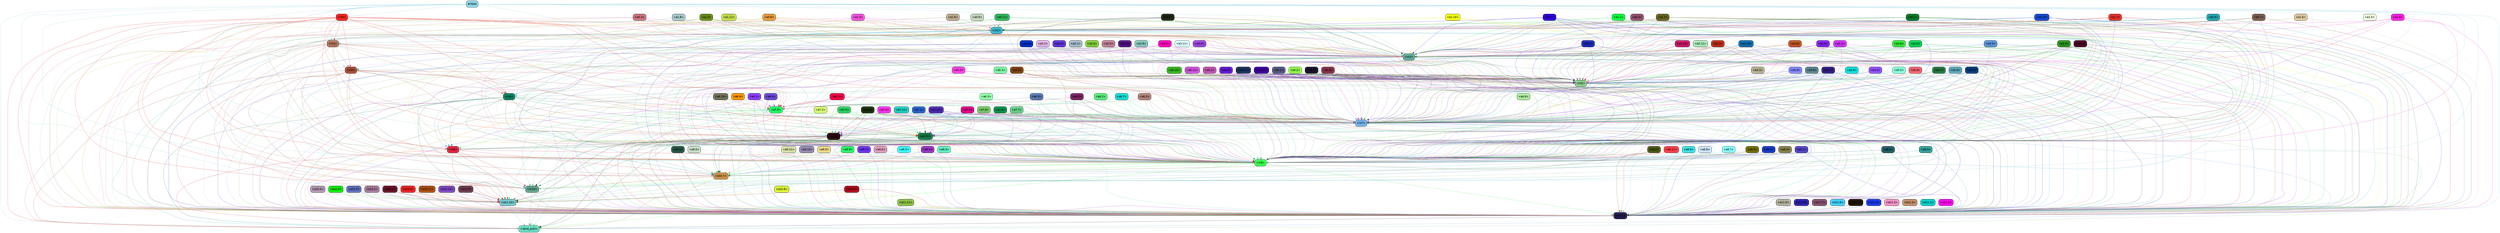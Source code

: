 strict digraph "" {
	graph [bgcolor=transparent,
		layout=dot,
		overlap=false,
		splines=true
	];
	"<m11>"	[color=black,
		fillcolor="#221a4b",
		fontname=Helvetica,
		shape=box,
		style="filled, rounded"];
	"<resid_post>"	[color=black,
		fillcolor="#63d7bb",
		fontname=Helvetica,
		shape=box,
		style="filled, rounded"];
	"<m11>" -> "<resid_post>"	[color="#221a4b",
		penwidth=0.6];
	"<a11.10>"	[color=black,
		fillcolor="#73c0c3",
		fontname=Helvetica,
		shape=box,
		style="filled, rounded"];
	"<a11.10>" -> "<m11>"	[color="#73c0c3",
		penwidth=0.6];
	"<a11.10>" -> "<resid_post>"	[color="#73c0c3",
		penwidth=0.6];
	"<m10>"	[color=black,
		fillcolor="#5d9e87",
		fontname=Helvetica,
		shape=box,
		style="filled, rounded"];
	"<m10>" -> "<m11>"	[color="#5d9e87",
		penwidth=0.6];
	"<m10>" -> "<resid_post>"	[color="#5d9e87",
		penwidth=0.6];
	"<m10>" -> "<a11.10>"	[color="#5d9e87",
		penwidth=0.6];
	"<a10.7>"	[color=black,
		fillcolor="#c58d46",
		fontname=Helvetica,
		shape=box,
		style="filled, rounded"];
	"<a10.7>" -> "<m11>"	[color="#c58d46",
		penwidth=0.6];
	"<a10.7>" -> "<resid_post>"	[color="#c58d46",
		penwidth=0.6];
	"<a10.7>" -> "<a11.10>"	[color="#c58d46",
		penwidth=0.6];
	"<a10.7>" -> "<m10>"	[color="#c58d46",
		penwidth=0.6];
	"<m9>"	[color=black,
		fillcolor="#34fc49",
		fontname=Helvetica,
		shape=box,
		style="filled, rounded"];
	"<m9>" -> "<m11>"	[color="#34fc49",
		penwidth=0.6];
	"<m9>" -> "<resid_post>"	[color="#34fc49",
		penwidth=0.6];
	"<m9>" -> "<a11.10>"	[color="#34fc49",
		penwidth=0.6];
	"<m9>" -> "<m10>"	[color="#34fc49",
		penwidth=0.6];
	"<m9>" -> "<a10.7>"	[color="#34fc49",
		penwidth=0.6];
	"<m8>"	[color=black,
		fillcolor="#db213d",
		fontname=Helvetica,
		shape=box,
		style="filled, rounded"];
	"<m8>" -> "<m11>"	[color="#db213d",
		penwidth=0.6];
	"<m8>" -> "<resid_post>"	[color="#db213d",
		penwidth=0.6];
	"<m8>" -> "<a11.10>"	[color="#db213d",
		penwidth=0.6];
	"<m8>" -> "<m10>"	[color="#db213d",
		penwidth=0.6];
	"<m8>" -> "<a10.7>"	[color="#db213d",
		penwidth=0.6];
	"<m8>" -> "<m9>"	[color="#db213d",
		penwidth=0.6];
	"<a8.10>"	[color=black,
		fillcolor="#127844",
		fontname=Helvetica,
		shape=box,
		style="filled, rounded"];
	"<a8.10>" -> "<m11>"	[color="#127844",
		penwidth=0.6];
	"<a8.10>" -> "<resid_post>"	[color="#127844",
		penwidth=0.6];
	"<a8.10>" -> "<a11.10>"	[color="#127844",
		penwidth=0.6];
	"<a8.10>" -> "<m10>"	[color="#127844",
		penwidth=0.6];
	"<a8.10>" -> "<a10.7>"	[color="#127844",
		penwidth=0.6];
	"<a8.10>" -> "<m9>"	[color="#127844",
		penwidth=0.6];
	"<a8.10>" -> "<m8>"	[color="#127844",
		penwidth=0.6];
	"<a8.6>"	[color=black,
		fillcolor="#2b0b0d",
		fontname=Helvetica,
		shape=box,
		style="filled, rounded"];
	"<a8.6>" -> "<m11>"	[color="#2b0b0d",
		penwidth=0.6];
	"<a8.6>" -> "<resid_post>"	[color="#2b0b0d",
		penwidth=0.6];
	"<a8.6>" -> "<a11.10>"	[color="#2b0b0d",
		penwidth=0.6];
	"<a8.6>" -> "<m10>"	[color="#2b0b0d",
		penwidth=0.6];
	"<a8.6>" -> "<a10.7>"	[color="#2b0b0d",
		penwidth=0.6];
	"<a8.6>" -> "<m9>"	[color="#2b0b0d",
		penwidth=0.6];
	"<a8.6>" -> "<m8>"	[color="#2b0b0d",
		penwidth=0.6];
	"<m7>"	[color=black,
		fillcolor="#6fade3",
		fontname=Helvetica,
		shape=box,
		style="filled, rounded"];
	"<m7>" -> "<m11>"	[color="#6fade3",
		penwidth=0.6];
	"<m7>" -> "<resid_post>"	[color="#6fade3",
		penwidth=0.6];
	"<m7>" -> "<a11.10>"	[color="#6fade3",
		penwidth=0.6];
	"<m7>" -> "<m10>"	[color="#6fade3",
		penwidth=0.6];
	"<m7>" -> "<a10.7>"	[color="#6fade3",
		penwidth=0.6];
	"<m7>" -> "<m9>"	[color="#6fade3",
		penwidth=0.6];
	"<m7>" -> "<m8>"	[color="#6fade3",
		penwidth=0.6];
	"<m7>" -> "<a8.10>"	[color="#6fade3",
		penwidth=0.6];
	"<m7>" -> "<a8.6>"	[color="#6fade3",
		penwidth=0.6];
	"<a7.9>"	[color=black,
		fillcolor="#1ef360",
		fontname=Helvetica,
		shape=box,
		style="filled, rounded"];
	"<a7.9>" -> "<m11>"	[color="#1ef360",
		penwidth=0.6];
	"<a7.9>" -> "<resid_post>"	[color="#1ef360",
		penwidth=0.6];
	"<a7.9>" -> "<a11.10>"	[color="#1ef360",
		penwidth=0.6];
	"<a7.9>" -> "<m10>"	[color="#1ef360",
		penwidth=0.6];
	"<a7.9>" -> "<a10.7>"	[color="#1ef360",
		penwidth=0.6];
	"<a7.9>" -> "<m9>"	[color="#1ef360",
		penwidth=0.6];
	"<a7.9>" -> "<m8>"	[color="#1ef360",
		penwidth=0.6];
	"<a7.9>" -> "<a8.10>"	[color="#1ef360",
		penwidth=0.6];
	"<a7.9>" -> "<a8.6>"	[color="#1ef360",
		penwidth=0.6];
	"<a7.9>" -> "<m7>"	[color="#1ef360",
		penwidth=0.6];
	"<m6>"	[color=black,
		fillcolor="#0a7c5c",
		fontname=Helvetica,
		shape=box,
		style="filled, rounded"];
	"<m6>" -> "<m11>"	[color="#0a7c5c",
		penwidth=0.6];
	"<m6>" -> "<resid_post>"	[color="#0a7c5c",
		penwidth=0.6];
	"<m6>" -> "<a11.10>"	[color="#0a7c5c",
		penwidth=0.6];
	"<m6>" -> "<m10>"	[color="#0a7c5c",
		penwidth=0.6];
	"<m6>" -> "<a10.7>"	[color="#0a7c5c",
		penwidth=0.6];
	"<m6>" -> "<m9>"	[color="#0a7c5c",
		penwidth=0.6];
	"<m6>" -> "<m8>"	[color="#0a7c5c",
		penwidth=0.6];
	"<m6>" -> "<a8.10>"	[color="#0a7c5c",
		penwidth=0.6];
	"<m6>" -> "<a8.6>"	[color="#0a7c5c",
		penwidth=0.6];
	"<m6>" -> "<m7>"	[color="#0a7c5c",
		penwidth=0.6];
	"<m6>" -> "<a7.9>"	[color="#0a7c5c",
		penwidth=0.6];
	"<m5>"	[color=black,
		fillcolor="#86c58a",
		fontname=Helvetica,
		shape=box,
		style="filled, rounded"];
	"<m5>" -> "<m11>"	[color="#86c58a",
		penwidth=0.6];
	"<m5>" -> "<resid_post>"	[color="#86c58a",
		penwidth=0.6];
	"<m5>" -> "<a11.10>"	[color="#86c58a",
		penwidth=0.6];
	"<m5>" -> "<m10>"	[color="#86c58a",
		penwidth=0.6];
	"<m5>" -> "<a10.7>"	[color="#86c58a",
		penwidth=0.6];
	"<m5>" -> "<m9>"	[color="#86c58a",
		penwidth=0.6];
	"<m5>" -> "<m8>"	[color="#86c58a",
		penwidth=0.6];
	"<m5>" -> "<a8.10>"	[color="#86c58a",
		penwidth=0.6];
	"<m5>" -> "<a8.6>"	[color="#86c58a",
		penwidth=0.6];
	"<m5>" -> "<m7>"	[color="#86c58a",
		penwidth=0.6];
	"<m5>" -> "<a7.9>"	[color="#86c58a",
		penwidth=0.6];
	"<m5>" -> "<m6>"	[color="#86c58a",
		penwidth=0.6];
	"<m4>"	[color=black,
		fillcolor="#a04a33",
		fontname=Helvetica,
		shape=box,
		style="filled, rounded"];
	"<m4>" -> "<m11>"	[color="#a04a33",
		penwidth=0.6];
	"<m4>" -> "<resid_post>"	[color="#a04a33",
		penwidth=0.6];
	"<m4>" -> "<a11.10>"	[color="#a04a33",
		penwidth=0.6];
	"<m4>" -> "<m10>"	[color="#a04a33",
		penwidth=0.6];
	"<m4>" -> "<a10.7>"	[color="#a04a33",
		penwidth=0.6];
	"<m4>" -> "<m9>"	[color="#a04a33",
		penwidth=0.6];
	"<m4>" -> "<m8>"	[color="#a04a33",
		penwidth=0.6];
	"<m4>" -> "<a8.10>"	[color="#a04a33",
		penwidth=0.6];
	"<m4>" -> "<a8.6>"	[color="#a04a33",
		penwidth=0.6];
	"<m4>" -> "<m7>"	[color="#a04a33",
		penwidth=0.6];
	"<m4>" -> "<a7.9>"	[color="#a04a33",
		penwidth=0.6];
	"<m4>" -> "<m6>"	[color="#a04a33",
		penwidth=0.6];
	"<m4>" -> "<m5>"	[color="#a04a33",
		penwidth=0.6];
	"<m3>"	[color=black,
		fillcolor="#5ea695",
		fontname=Helvetica,
		shape=box,
		style="filled, rounded"];
	"<m3>" -> "<m11>"	[color="#5ea695",
		penwidth=0.6];
	"<m3>" -> "<resid_post>"	[color="#5ea695",
		penwidth=0.6];
	"<m3>" -> "<a11.10>"	[color="#5ea695",
		penwidth=0.6];
	"<m3>" -> "<m10>"	[color="#5ea695",
		penwidth=0.6];
	"<m3>" -> "<a10.7>"	[color="#5ea695",
		penwidth=0.6];
	"<m3>" -> "<m9>"	[color="#5ea695",
		penwidth=0.6];
	"<m3>" -> "<m8>"	[color="#5ea695",
		penwidth=0.6];
	"<m3>" -> "<a8.10>"	[color="#5ea695",
		penwidth=0.6];
	"<m3>" -> "<a8.6>"	[color="#5ea695",
		penwidth=0.6];
	"<m3>" -> "<m7>"	[color="#5ea695",
		penwidth=0.6];
	"<m3>" -> "<a7.9>"	[color="#5ea695",
		penwidth=0.6];
	"<m3>" -> "<m6>"	[color="#5ea695",
		penwidth=0.6];
	"<m3>" -> "<m5>"	[color="#5ea695",
		penwidth=0.6];
	"<m3>" -> "<m4>"	[color="#5ea695",
		penwidth=0.6];
	"<m2>"	[color=black,
		fillcolor="#ad735c",
		fontname=Helvetica,
		shape=box,
		style="filled, rounded"];
	"<m2>" -> "<m11>"	[color="#ad735c",
		penwidth=0.6];
	"<m2>" -> "<resid_post>"	[color="#ad735c",
		penwidth=0.6];
	"<m2>" -> "<a11.10>"	[color="#ad735c",
		penwidth=0.6];
	"<m2>" -> "<m10>"	[color="#ad735c",
		penwidth=0.6];
	"<m2>" -> "<a10.7>"	[color="#ad735c",
		penwidth=0.6];
	"<m2>" -> "<m9>"	[color="#ad735c",
		penwidth=0.6];
	"<m2>" -> "<m8>"	[color="#ad735c",
		penwidth=0.6];
	"<m2>" -> "<a8.10>"	[color="#ad735c",
		penwidth=0.6];
	"<m2>" -> "<a8.6>"	[color="#ad735c",
		penwidth=0.6];
	"<m2>" -> "<m7>"	[color="#ad735c",
		penwidth=0.6];
	"<m2>" -> "<a7.9>"	[color="#ad735c",
		penwidth=0.6];
	"<m2>" -> "<m6>"	[color="#ad735c",
		penwidth=0.6];
	"<m2>" -> "<m5>"	[color="#ad735c",
		penwidth=0.6];
	"<m2>" -> "<m4>"	[color="#ad735c",
		penwidth=0.6];
	"<m2>" -> "<m3>"	[color="#ad735c",
		penwidth=0.6];
	"<m1>"	[color=black,
		fillcolor="#37b1c8",
		fontname=Helvetica,
		shape=box,
		style="filled, rounded"];
	"<m1>" -> "<m11>"	[color="#37b1c8",
		penwidth=0.6];
	"<m1>" -> "<resid_post>"	[color="#37b1c8",
		penwidth=0.6];
	"<m1>" -> "<a11.10>"	[color="#37b1c8",
		penwidth=0.6];
	"<m1>" -> "<m10>"	[color="#37b1c8",
		penwidth=0.6];
	"<m1>" -> "<a10.7>"	[color="#37b1c8",
		penwidth=0.6];
	"<m1>" -> "<m9>"	[color="#37b1c8",
		penwidth=0.6];
	"<m1>" -> "<m8>"	[color="#37b1c8",
		penwidth=0.6];
	"<m1>" -> "<a8.10>"	[color="#37b1c8",
		penwidth=0.6];
	"<m1>" -> "<a8.6>"	[color="#37b1c8",
		penwidth=0.6];
	"<m1>" -> "<m7>"	[color="#37b1c8",
		penwidth=0.6];
	"<m1>" -> "<a7.9>"	[color="#37b1c8",
		penwidth=0.6];
	"<m1>" -> "<m6>"	[color="#37b1c8",
		penwidth=0.6];
	"<m1>" -> "<m5>"	[color="#37b1c8",
		penwidth=0.6];
	"<m1>" -> "<m4>"	[color="#37b1c8",
		penwidth=0.6];
	"<m1>" -> "<m3>"	[color="#37b1c8",
		penwidth=0.6];
	"<m1>" -> "<m2>"	[color="#37b1c8",
		penwidth=0.6];
	"<m0>"	[color=black,
		fillcolor="#ee241d",
		fontname=Helvetica,
		shape=box,
		style="filled, rounded"];
	"<m0>" -> "<m11>"	[color="#ee241d",
		penwidth=0.6];
	"<m0>" -> "<resid_post>"	[color="#ee241d",
		penwidth=0.6];
	"<m0>" -> "<a11.10>"	[color="#ee241d",
		penwidth=0.6];
	"<m0>" -> "<m10>"	[color="#ee241d",
		penwidth=0.6];
	"<m0>" -> "<a10.7>"	[color="#ee241d",
		penwidth=0.6];
	"<m0>" -> "<m9>"	[color="#ee241d",
		penwidth=0.6];
	"<m0>" -> "<m8>"	[color="#ee241d",
		penwidth=0.6];
	"<m0>" -> "<a8.10>"	[color="#ee241d",
		penwidth=0.6];
	"<m0>" -> "<a8.6>"	[color="#ee241d",
		penwidth=0.6];
	"<m0>" -> "<m7>"	[color="#ee241d",
		penwidth=0.6];
	"<m0>" -> "<a7.9>"	[color="#ee241d",
		penwidth=0.6];
	"<m0>" -> "<m6>"	[color="#ee241d",
		penwidth=0.6];
	"<m0>" -> "<m5>"	[color="#ee241d",
		penwidth=0.6];
	"<m0>" -> "<m4>"	[color="#ee241d",
		penwidth=0.6];
	"<m0>" -> "<m3>"	[color="#ee241d",
		penwidth=0.6];
	"<m0>" -> "<m2>"	[color="#ee241d",
		penwidth=0.6];
	"<m0>" -> "<m1>"	[color="#ee241d",
		penwidth=0.6];
	embed	[color=black,
		fillcolor="#87d0e3",
		fontname=Helvetica,
		shape=box,
		style="filled, rounded"];
	embed -> "<m11>"	[color="#87d0e3",
		penwidth=0.6];
	embed -> "<resid_post>"	[color="#87d0e3",
		penwidth=0.6];
	embed -> "<a11.10>"	[color="#87d0e3",
		penwidth=0.6];
	embed -> "<m10>"	[color="#87d0e3",
		penwidth=0.6];
	embed -> "<a10.7>"	[color="#87d0e3",
		penwidth=0.6];
	embed -> "<m9>"	[color="#87d0e3",
		penwidth=0.6];
	embed -> "<m8>"	[color="#87d0e3",
		penwidth=0.6];
	embed -> "<a8.10>"	[color="#87d0e3",
		penwidth=0.6];
	embed -> "<a8.6>"	[color="#87d0e3",
		penwidth=0.6];
	embed -> "<m7>"	[color="#87d0e3",
		penwidth=0.6];
	embed -> "<a7.9>"	[color="#87d0e3",
		penwidth=0.6];
	embed -> "<m6>"	[color="#87d0e3",
		penwidth=0.6];
	embed -> "<m5>"	[color="#87d0e3",
		penwidth=0.6];
	embed -> "<m4>"	[color="#87d0e3",
		penwidth=0.6];
	embed -> "<m3>"	[color="#87d0e3",
		penwidth=0.6];
	embed -> "<m2>"	[color="#87d0e3",
		penwidth=0.6];
	embed -> "<m1>"	[color="#87d0e3",
		penwidth=0.6];
	embed -> "<m0>"	[color="#87d0e3",
		penwidth=0.6];
	"<a11.11>"	[color=black,
		fillcolor="#87b943",
		fontname=Helvetica,
		shape=box,
		style="filled, rounded"];
	"<a11.11>" -> "<m11>"	[color="#87b943",
		penwidth=0.6];
	"<a11.9>"	[color=black,
		fillcolor="#acab97",
		fontname=Helvetica,
		shape=box,
		style="filled, rounded"];
	"<a11.9>" -> "<m11>"	[color="#acab97",
		penwidth=0.6];
	"<a11.8>"	[color=black,
		fillcolor="#281fa7",
		fontname=Helvetica,
		shape=box,
		style="filled, rounded"];
	"<a11.8>" -> "<m11>"	[color="#281fa7",
		penwidth=0.6];
	"<a11.7>"	[color=black,
		fillcolor="#7e4e69",
		fontname=Helvetica,
		shape=box,
		style="filled, rounded"];
	"<a11.7>" -> "<m11>"	[color="#7e4e69",
		penwidth=0.6];
	"<a11.6>"	[color=black,
		fillcolor="#3cc9f3",
		fontname=Helvetica,
		shape=box,
		style="filled, rounded"];
	"<a11.6>" -> "<m11>"	[color="#3cc9f3",
		penwidth=0.6];
	"<a11.5>"	[color=black,
		fillcolor="#1e1203",
		fontname=Helvetica,
		shape=box,
		style="filled, rounded"];
	"<a11.5>" -> "<m11>"	[color="#1e1203",
		penwidth=0.6];
	"<a11.4>"	[color=black,
		fillcolor="#1836e1",
		fontname=Helvetica,
		shape=box,
		style="filled, rounded"];
	"<a11.4>" -> "<m11>"	[color="#1836e1",
		penwidth=0.6];
	"<a11.3>"	[color=black,
		fillcolor="#ec8bc0",
		fontname=Helvetica,
		shape=box,
		style="filled, rounded"];
	"<a11.3>" -> "<m11>"	[color="#ec8bc0",
		penwidth=0.6];
	"<a11.2>"	[color=black,
		fillcolor="#bb8966",
		fontname=Helvetica,
		shape=box,
		style="filled, rounded"];
	"<a11.2>" -> "<m11>"	[color="#bb8966",
		penwidth=0.6];
	"<a11.1>"	[color=black,
		fillcolor="#02cbc6",
		fontname=Helvetica,
		shape=box,
		style="filled, rounded"];
	"<a11.1>" -> "<m11>"	[color="#02cbc6",
		penwidth=0.6];
	"<a11.0>"	[color=black,
		fillcolor="#fb06ea",
		fontname=Helvetica,
		shape=box,
		style="filled, rounded"];
	"<a11.0>" -> "<m11>"	[color="#fb06ea",
		penwidth=0.6];
	"<a10.11>"	[color=black,
		fillcolor="#a54b0d",
		fontname=Helvetica,
		shape=box,
		style="filled, rounded"];
	"<a10.11>" -> "<m11>"	[color="#a54b0d",
		penwidth=0.6];
	"<a10.11>" -> "<a11.10>"	[color="#a54b0d",
		penwidth=0.6];
	"<a10.10>"	[color=black,
		fillcolor="#7845bb",
		fontname=Helvetica,
		shape=box,
		style="filled, rounded"];
	"<a10.10>" -> "<m11>"	[color="#7845bb",
		penwidth=0.6];
	"<a10.10>" -> "<a11.10>"	[color="#7845bb",
		penwidth=0.6];
	"<a10.9>"	[color=black,
		fillcolor="#693749",
		fontname=Helvetica,
		shape=box,
		style="filled, rounded"];
	"<a10.9>" -> "<m11>"	[color="#693749",
		penwidth=0.6];
	"<a10.9>" -> "<a11.10>"	[color="#693749",
		penwidth=0.6];
	"<a10.8>"	[color=black,
		fillcolor="#d7ed2f",
		fontname=Helvetica,
		shape=box,
		style="filled, rounded"];
	"<a10.8>" -> "<m11>"	[color="#d7ed2f",
		penwidth=0.6];
	"<a10.8>" -> "<a11.10>"	[color="#d7ed2f",
		penwidth=0.6];
	"<a10.6>"	[color=black,
		fillcolor="#a90b19",
		fontname=Helvetica,
		shape=box,
		style="filled, rounded"];
	"<a10.6>" -> "<m11>"	[color="#a90b19",
		penwidth=0.6];
	"<a10.6>" -> "<a11.10>"	[color="#a90b19",
		penwidth=0.6];
	"<a10.5>"	[color=black,
		fillcolor="#a991a7",
		fontname=Helvetica,
		shape=box,
		style="filled, rounded"];
	"<a10.5>" -> "<m11>"	[color="#a991a7",
		penwidth=0.6];
	"<a10.5>" -> "<a11.10>"	[color="#a991a7",
		penwidth=0.6];
	"<a10.4>"	[color=black,
		fillcolor="#10e308",
		fontname=Helvetica,
		shape=box,
		style="filled, rounded"];
	"<a10.4>" -> "<m11>"	[color="#10e308",
		penwidth=0.6];
	"<a10.4>" -> "<a11.10>"	[color="#10e308",
		penwidth=0.6];
	"<a10.3>"	[color=black,
		fillcolor="#5968b5",
		fontname=Helvetica,
		shape=box,
		style="filled, rounded"];
	"<a10.3>" -> "<m11>"	[color="#5968b5",
		penwidth=0.6];
	"<a10.3>" -> "<a11.10>"	[color="#5968b5",
		penwidth=0.6];
	"<a10.2>"	[color=black,
		fillcolor="#9f7596",
		fontname=Helvetica,
		shape=box,
		style="filled, rounded"];
	"<a10.2>" -> "<m11>"	[color="#9f7596",
		penwidth=0.6];
	"<a10.2>" -> "<a11.10>"	[color="#9f7596",
		penwidth=0.6];
	"<a10.1>"	[color=black,
		fillcolor="#620f23",
		fontname=Helvetica,
		shape=box,
		style="filled, rounded"];
	"<a10.1>" -> "<m11>"	[color="#620f23",
		penwidth=0.6];
	"<a10.1>" -> "<a11.10>"	[color="#620f23",
		penwidth=0.6];
	"<a10.0>"	[color=black,
		fillcolor="#e41e1d",
		fontname=Helvetica,
		shape=box,
		style="filled, rounded"];
	"<a10.0>" -> "<m11>"	[color="#e41e1d",
		penwidth=0.6];
	"<a10.0>" -> "<a11.10>"	[color="#e41e1d",
		penwidth=0.6];
	"<a9.11>"	[color=black,
		fillcolor="#d1d9a2",
		fontname=Helvetica,
		shape=box,
		style="filled, rounded"];
	"<a9.11>" -> "<m11>"	[color="#d1d9a2",
		penwidth=0.6];
	"<a9.11>" -> "<a10.7>"	[color="#d1d9a2",
		penwidth=0.6];
	"<a9.11>" -> "<m9>"	[color="#d1d9a2",
		penwidth=0.6];
	"<a9.10>"	[color=black,
		fillcolor="#9384ac",
		fontname=Helvetica,
		shape=box,
		style="filled, rounded"];
	"<a9.10>" -> "<m11>"	[color="#9384ac",
		penwidth=0.6];
	"<a9.10>" -> "<a10.7>"	[color="#9384ac",
		penwidth=0.6];
	"<a9.10>" -> "<m9>"	[color="#9384ac",
		penwidth=0.6];
	"<a9.9>"	[color=black,
		fillcolor="#e7d084",
		fontname=Helvetica,
		shape=box,
		style="filled, rounded"];
	"<a9.9>" -> "<m11>"	[color="#e7d084",
		penwidth=0.6];
	"<a9.9>" -> "<a10.7>"	[color="#e7d084",
		penwidth=0.6];
	"<a9.9>" -> "<m9>"	[color="#e7d084",
		penwidth=0.6];
	"<a9.8>"	[color=black,
		fillcolor="#25f568",
		fontname=Helvetica,
		shape=box,
		style="filled, rounded"];
	"<a9.8>" -> "<m11>"	[color="#25f568",
		penwidth=0.6];
	"<a9.8>" -> "<a10.7>"	[color="#25f568",
		penwidth=0.6];
	"<a9.8>" -> "<m9>"	[color="#25f568",
		penwidth=0.6];
	"<a9.7>"	[color=black,
		fillcolor="#6730eb",
		fontname=Helvetica,
		shape=box,
		style="filled, rounded"];
	"<a9.7>" -> "<m11>"	[color="#6730eb",
		penwidth=0.6];
	"<a9.7>" -> "<a10.7>"	[color="#6730eb",
		penwidth=0.6];
	"<a9.7>" -> "<m9>"	[color="#6730eb",
		penwidth=0.6];
	"<a9.6>"	[color=black,
		fillcolor="#d698b6",
		fontname=Helvetica,
		shape=box,
		style="filled, rounded"];
	"<a9.6>" -> "<m11>"	[color="#d698b6",
		penwidth=0.6];
	"<a9.6>" -> "<a10.7>"	[color="#d698b6",
		penwidth=0.6];
	"<a9.6>" -> "<m9>"	[color="#d698b6",
		penwidth=0.6];
	"<a9.5>"	[color=black,
		fillcolor="#37faf9",
		fontname=Helvetica,
		shape=box,
		style="filled, rounded"];
	"<a9.5>" -> "<m11>"	[color="#37faf9",
		penwidth=0.6];
	"<a9.5>" -> "<a10.7>"	[color="#37faf9",
		penwidth=0.6];
	"<a9.5>" -> "<m9>"	[color="#37faf9",
		penwidth=0.6];
	"<a9.4>"	[color=black,
		fillcolor="#9232bd",
		fontname=Helvetica,
		shape=box,
		style="filled, rounded"];
	"<a9.4>" -> "<m11>"	[color="#9232bd",
		penwidth=0.6];
	"<a9.4>" -> "<a10.7>"	[color="#9232bd",
		penwidth=0.6];
	"<a9.4>" -> "<m9>"	[color="#9232bd",
		penwidth=0.6];
	"<a9.3>"	[color=black,
		fillcolor="#5ee7bc",
		fontname=Helvetica,
		shape=box,
		style="filled, rounded"];
	"<a9.3>" -> "<m11>"	[color="#5ee7bc",
		penwidth=0.6];
	"<a9.3>" -> "<a10.7>"	[color="#5ee7bc",
		penwidth=0.6];
	"<a9.3>" -> "<m9>"	[color="#5ee7bc",
		penwidth=0.6];
	"<a9.2>"	[color=black,
		fillcolor="#465312",
		fontname=Helvetica,
		shape=box,
		style="filled, rounded"];
	"<a9.2>" -> "<m11>"	[color="#465312",
		penwidth=0.6];
	"<a9.2>" -> "<a10.7>"	[color="#465312",
		penwidth=0.6];
	"<a9.2>" -> "<m9>"	[color="#465312",
		penwidth=0.6];
	"<a9.1>"	[color=black,
		fillcolor="#255142",
		fontname=Helvetica,
		shape=box,
		style="filled, rounded"];
	"<a9.1>" -> "<m11>"	[color="#255142",
		penwidth=0.6];
	"<a9.1>" -> "<a10.7>"	[color="#255142",
		penwidth=0.6];
	"<a9.1>" -> "<m9>"	[color="#255142",
		penwidth=0.6];
	"<a9.0>"	[color=black,
		fillcolor="#c1d7c0",
		fontname=Helvetica,
		shape=box,
		style="filled, rounded"];
	"<a9.0>" -> "<m11>"	[color="#c1d7c0",
		penwidth=0.6];
	"<a9.0>" -> "<a10.7>"	[color="#c1d7c0",
		penwidth=0.6];
	"<a9.0>" -> "<m9>"	[color="#c1d7c0",
		penwidth=0.6];
	"<a8.11>"	[color=black,
		fillcolor="#fb3d47",
		fontname=Helvetica,
		shape=box,
		style="filled, rounded"];
	"<a8.11>" -> "<m11>"	[color="#fb3d47",
		penwidth=0.6];
	"<a8.11>" -> "<m9>"	[color="#fb3d47",
		penwidth=0.6];
	"<a8.9>"	[color=black,
		fillcolor="#3cdce0",
		fontname=Helvetica,
		shape=box,
		style="filled, rounded"];
	"<a8.9>" -> "<m11>"	[color="#3cdce0",
		penwidth=0.6];
	"<a8.9>" -> "<m9>"	[color="#3cdce0",
		penwidth=0.6];
	"<a8.8>"	[color=black,
		fillcolor="#c4ddf4",
		fontname=Helvetica,
		shape=box,
		style="filled, rounded"];
	"<a8.8>" -> "<m11>"	[color="#c4ddf4",
		penwidth=0.6];
	"<a8.8>" -> "<m9>"	[color="#c4ddf4",
		penwidth=0.6];
	"<a8.7>"	[color=black,
		fillcolor="#82fdfc",
		fontname=Helvetica,
		shape=box,
		style="filled, rounded"];
	"<a8.7>" -> "<m11>"	[color="#82fdfc",
		penwidth=0.6];
	"<a8.7>" -> "<m9>"	[color="#82fdfc",
		penwidth=0.6];
	"<a8.5>"	[color=black,
		fillcolor="#6e6702",
		fontname=Helvetica,
		shape=box,
		style="filled, rounded"];
	"<a8.5>" -> "<m11>"	[color="#6e6702",
		penwidth=0.6];
	"<a8.5>" -> "<m9>"	[color="#6e6702",
		penwidth=0.6];
	"<a8.4>"	[color=black,
		fillcolor="#1037c2",
		fontname=Helvetica,
		shape=box,
		style="filled, rounded"];
	"<a8.4>" -> "<m11>"	[color="#1037c2",
		penwidth=0.6];
	"<a8.4>" -> "<m9>"	[color="#1037c2",
		penwidth=0.6];
	"<a8.3>"	[color=black,
		fillcolor="#817b46",
		fontname=Helvetica,
		shape=box,
		style="filled, rounded"];
	"<a8.3>" -> "<m11>"	[color="#817b46",
		penwidth=0.6];
	"<a8.3>" -> "<m9>"	[color="#817b46",
		penwidth=0.6];
	"<a8.2>"	[color=black,
		fillcolor="#4e43c1",
		fontname=Helvetica,
		shape=box,
		style="filled, rounded"];
	"<a8.2>" -> "<m11>"	[color="#4e43c1",
		penwidth=0.6];
	"<a8.2>" -> "<m9>"	[color="#4e43c1",
		penwidth=0.6];
	"<a8.1>"	[color=black,
		fillcolor="#215a61",
		fontname=Helvetica,
		shape=box,
		style="filled, rounded"];
	"<a8.1>" -> "<m11>"	[color="#215a61",
		penwidth=0.6];
	"<a8.1>" -> "<m9>"	[color="#215a61",
		penwidth=0.6];
	"<a8.0>"	[color=black,
		fillcolor="#2f9c97",
		fontname=Helvetica,
		shape=box,
		style="filled, rounded"];
	"<a8.0>" -> "<m11>"	[color="#2f9c97",
		penwidth=0.6];
	"<a8.0>" -> "<m9>"	[color="#2f9c97",
		penwidth=0.6];
	"<a7.11>"	[color=black,
		fillcolor="#1dc7b9",
		fontname=Helvetica,
		shape=box,
		style="filled, rounded"];
	"<a7.11>" -> "<m11>"	[color="#1dc7b9",
		penwidth=0.6];
	"<a7.11>" -> "<m9>"	[color="#1dc7b9",
		penwidth=0.6];
	"<a7.11>" -> "<a8.10>"	[color="#1dc7b9",
		penwidth=0.6];
	"<a7.11>" -> "<a8.6>"	[color="#1dc7b9",
		penwidth=0.6];
	"<a7.11>" -> "<m7>"	[color="#1dc7b9",
		penwidth=0.6];
	"<a7.10>"	[color=black,
		fillcolor="#4925aa",
		fontname=Helvetica,
		shape=box,
		style="filled, rounded"];
	"<a7.10>" -> "<m11>"	[color="#4925aa",
		penwidth=0.6];
	"<a7.10>" -> "<m9>"	[color="#4925aa",
		penwidth=0.6];
	"<a7.10>" -> "<a8.10>"	[color="#4925aa",
		penwidth=0.6];
	"<a7.10>" -> "<a8.6>"	[color="#4925aa",
		penwidth=0.6];
	"<a7.10>" -> "<m7>"	[color="#4925aa",
		penwidth=0.6];
	"<a7.8>"	[color=black,
		fillcolor="#71c264",
		fontname=Helvetica,
		shape=box,
		style="filled, rounded"];
	"<a7.8>" -> "<m11>"	[color="#71c264",
		penwidth=0.6];
	"<a7.8>" -> "<m9>"	[color="#71c264",
		penwidth=0.6];
	"<a7.8>" -> "<a8.10>"	[color="#71c264",
		penwidth=0.6];
	"<a7.8>" -> "<a8.6>"	[color="#71c264",
		penwidth=0.6];
	"<a7.8>" -> "<m7>"	[color="#71c264",
		penwidth=0.6];
	"<a7.7>"	[color=black,
		fillcolor="#61ca84",
		fontname=Helvetica,
		shape=box,
		style="filled, rounded"];
	"<a7.7>" -> "<m11>"	[color="#61ca84",
		penwidth=0.6];
	"<a7.7>" -> "<m9>"	[color="#61ca84",
		penwidth=0.6];
	"<a7.7>" -> "<a8.10>"	[color="#61ca84",
		penwidth=0.6];
	"<a7.7>" -> "<a8.6>"	[color="#61ca84",
		penwidth=0.6];
	"<a7.7>" -> "<m7>"	[color="#61ca84",
		penwidth=0.6];
	"<a7.6>"	[color=black,
		fillcolor="#0d8c49",
		fontname=Helvetica,
		shape=box,
		style="filled, rounded"];
	"<a7.6>" -> "<m11>"	[color="#0d8c49",
		penwidth=0.6];
	"<a7.6>" -> "<m9>"	[color="#0d8c49",
		penwidth=0.6];
	"<a7.6>" -> "<a8.10>"	[color="#0d8c49",
		penwidth=0.6];
	"<a7.6>" -> "<a8.6>"	[color="#0d8c49",
		penwidth=0.6];
	"<a7.6>" -> "<m7>"	[color="#0d8c49",
		penwidth=0.6];
	"<a7.5>"	[color=black,
		fillcolor="#28cb5e",
		fontname=Helvetica,
		shape=box,
		style="filled, rounded"];
	"<a7.5>" -> "<m11>"	[color="#28cb5e",
		penwidth=0.6];
	"<a7.5>" -> "<m9>"	[color="#28cb5e",
		penwidth=0.6];
	"<a7.5>" -> "<a8.10>"	[color="#28cb5e",
		penwidth=0.6];
	"<a7.5>" -> "<a8.6>"	[color="#28cb5e",
		penwidth=0.6];
	"<a7.5>" -> "<m7>"	[color="#28cb5e",
		penwidth=0.6];
	"<a7.4>"	[color=black,
		fillcolor="#f02de5",
		fontname=Helvetica,
		shape=box,
		style="filled, rounded"];
	"<a7.4>" -> "<m11>"	[color="#f02de5",
		penwidth=0.6];
	"<a7.4>" -> "<m9>"	[color="#f02de5",
		penwidth=0.6];
	"<a7.4>" -> "<a8.10>"	[color="#f02de5",
		penwidth=0.6];
	"<a7.4>" -> "<a8.6>"	[color="#f02de5",
		penwidth=0.6];
	"<a7.4>" -> "<m7>"	[color="#f02de5",
		penwidth=0.6];
	"<a7.3>"	[color=black,
		fillcolor="#de0581",
		fontname=Helvetica,
		shape=box,
		style="filled, rounded"];
	"<a7.3>" -> "<m11>"	[color="#de0581",
		penwidth=0.6];
	"<a7.3>" -> "<m9>"	[color="#de0581",
		penwidth=0.6];
	"<a7.3>" -> "<a8.10>"	[color="#de0581",
		penwidth=0.6];
	"<a7.3>" -> "<a8.6>"	[color="#de0581",
		penwidth=0.6];
	"<a7.3>" -> "<m7>"	[color="#de0581",
		penwidth=0.6];
	"<a7.2>"	[color=black,
		fillcolor="#d5f671",
		fontname=Helvetica,
		shape=box,
		style="filled, rounded"];
	"<a7.2>" -> "<m11>"	[color="#d5f671",
		penwidth=0.6];
	"<a7.2>" -> "<m9>"	[color="#d5f671",
		penwidth=0.6];
	"<a7.2>" -> "<a8.10>"	[color="#d5f671",
		penwidth=0.6];
	"<a7.2>" -> "<a8.6>"	[color="#d5f671",
		penwidth=0.6];
	"<a7.2>" -> "<m7>"	[color="#d5f671",
		penwidth=0.6];
	"<a7.1>"	[color=black,
		fillcolor="#255cc4",
		fontname=Helvetica,
		shape=box,
		style="filled, rounded"];
	"<a7.1>" -> "<m11>"	[color="#255cc4",
		penwidth=0.6];
	"<a7.1>" -> "<m9>"	[color="#255cc4",
		penwidth=0.6];
	"<a7.1>" -> "<a8.10>"	[color="#255cc4",
		penwidth=0.6];
	"<a7.1>" -> "<a8.6>"	[color="#255cc4",
		penwidth=0.6];
	"<a7.1>" -> "<m7>"	[color="#255cc4",
		penwidth=0.6];
	"<a7.0>"	[color=black,
		fillcolor="#162e0a",
		fontname=Helvetica,
		shape=box,
		style="filled, rounded"];
	"<a7.0>" -> "<m11>"	[color="#162e0a",
		penwidth=0.6];
	"<a7.0>" -> "<m9>"	[color="#162e0a",
		penwidth=0.6];
	"<a7.0>" -> "<a8.10>"	[color="#162e0a",
		penwidth=0.6];
	"<a7.0>" -> "<a8.6>"	[color="#162e0a",
		penwidth=0.6];
	"<a7.0>" -> "<m7>"	[color="#162e0a",
		penwidth=0.6];
	"<a6.11>"	[color=black,
		fillcolor="#eb0741",
		fontname=Helvetica,
		shape=box,
		style="filled, rounded"];
	"<a6.11>" -> "<m11>"	[color="#eb0741",
		penwidth=0.6];
	"<a6.11>" -> "<m9>"	[color="#eb0741",
		penwidth=0.6];
	"<a6.11>" -> "<m7>"	[color="#eb0741",
		penwidth=0.6];
	"<a6.11>" -> "<a7.9>"	[color="#eb0741",
		penwidth=0.6];
	"<a6.10>"	[color=black,
		fillcolor="#6f6d57",
		fontname=Helvetica,
		shape=box,
		style="filled, rounded"];
	"<a6.10>" -> "<m11>"	[color="#6f6d57",
		penwidth=0.6];
	"<a6.10>" -> "<m9>"	[color="#6f6d57",
		penwidth=0.6];
	"<a6.10>" -> "<m7>"	[color="#6f6d57",
		penwidth=0.6];
	"<a6.10>" -> "<a7.9>"	[color="#6f6d57",
		penwidth=0.6];
	"<a6.9>"	[color=black,
		fillcolor="#5375ad",
		fontname=Helvetica,
		shape=box,
		style="filled, rounded"];
	"<a6.9>" -> "<m11>"	[color="#5375ad",
		penwidth=0.6];
	"<a6.9>" -> "<m9>"	[color="#5375ad",
		penwidth=0.6];
	"<a6.9>" -> "<m7>"	[color="#5375ad",
		penwidth=0.6];
	"<a6.9>" -> "<a7.9>"	[color="#5375ad",
		penwidth=0.6];
	"<a6.8>"	[color=black,
		fillcolor="#6844d2",
		fontname=Helvetica,
		shape=box,
		style="filled, rounded"];
	"<a6.8>" -> "<m11>"	[color="#6844d2",
		penwidth=0.6];
	"<a6.8>" -> "<m9>"	[color="#6844d2",
		penwidth=0.6];
	"<a6.8>" -> "<m7>"	[color="#6844d2",
		penwidth=0.6];
	"<a6.8>" -> "<a7.9>"	[color="#6844d2",
		penwidth=0.6];
	"<a6.7>"	[color=black,
		fillcolor="#10d6cc",
		fontname=Helvetica,
		shape=box,
		style="filled, rounded"];
	"<a6.7>" -> "<m11>"	[color="#10d6cc",
		penwidth=0.6];
	"<a6.7>" -> "<m9>"	[color="#10d6cc",
		penwidth=0.6];
	"<a6.7>" -> "<m7>"	[color="#10d6cc",
		penwidth=0.6];
	"<a6.7>" -> "<a7.9>"	[color="#10d6cc",
		penwidth=0.6];
	"<a6.6>"	[color=black,
		fillcolor="#a7e698",
		fontname=Helvetica,
		shape=box,
		style="filled, rounded"];
	"<a6.6>" -> "<m11>"	[color="#a7e698",
		penwidth=0.6];
	"<a6.6>" -> "<m9>"	[color="#a7e698",
		penwidth=0.6];
	"<a6.6>" -> "<m7>"	[color="#a7e698",
		penwidth=0.6];
	"<a6.6>" -> "<a7.9>"	[color="#a7e698",
		penwidth=0.6];
	"<a6.5>"	[color=black,
		fillcolor="#ad7d73",
		fontname=Helvetica,
		shape=box,
		style="filled, rounded"];
	"<a6.5>" -> "<m11>"	[color="#ad7d73",
		penwidth=0.6];
	"<a6.5>" -> "<m9>"	[color="#ad7d73",
		penwidth=0.6];
	"<a6.5>" -> "<m7>"	[color="#ad7d73",
		penwidth=0.6];
	"<a6.5>" -> "<a7.9>"	[color="#ad7d73",
		penwidth=0.6];
	"<a6.4>"	[color=black,
		fillcolor="#f39100",
		fontname=Helvetica,
		shape=box,
		style="filled, rounded"];
	"<a6.4>" -> "<m11>"	[color="#f39100",
		penwidth=0.6];
	"<a6.4>" -> "<m9>"	[color="#f39100",
		penwidth=0.6];
	"<a6.4>" -> "<m7>"	[color="#f39100",
		penwidth=0.6];
	"<a6.4>" -> "<a7.9>"	[color="#f39100",
		penwidth=0.6];
	"<a6.3>"	[color=black,
		fillcolor="#8dffa5",
		fontname=Helvetica,
		shape=box,
		style="filled, rounded"];
	"<a6.3>" -> "<m11>"	[color="#8dffa5",
		penwidth=0.6];
	"<a6.3>" -> "<m9>"	[color="#8dffa5",
		penwidth=0.6];
	"<a6.3>" -> "<m7>"	[color="#8dffa5",
		penwidth=0.6];
	"<a6.3>" -> "<a7.9>"	[color="#8dffa5",
		penwidth=0.6];
	"<a6.2>"	[color=black,
		fillcolor="#53e576",
		fontname=Helvetica,
		shape=box,
		style="filled, rounded"];
	"<a6.2>" -> "<m11>"	[color="#53e576",
		penwidth=0.6];
	"<a6.2>" -> "<m9>"	[color="#53e576",
		penwidth=0.6];
	"<a6.2>" -> "<m7>"	[color="#53e576",
		penwidth=0.6];
	"<a6.2>" -> "<a7.9>"	[color="#53e576",
		penwidth=0.6];
	"<a6.1>"	[color=black,
		fillcolor="#8a3bfe",
		fontname=Helvetica,
		shape=box,
		style="filled, rounded"];
	"<a6.1>" -> "<m11>"	[color="#8a3bfe",
		penwidth=0.6];
	"<a6.1>" -> "<m9>"	[color="#8a3bfe",
		penwidth=0.6];
	"<a6.1>" -> "<m7>"	[color="#8a3bfe",
		penwidth=0.6];
	"<a6.1>" -> "<a7.9>"	[color="#8a3bfe",
		penwidth=0.6];
	"<a6.0>"	[color=black,
		fillcolor="#771f5f",
		fontname=Helvetica,
		shape=box,
		style="filled, rounded"];
	"<a6.0>" -> "<m11>"	[color="#771f5f",
		penwidth=0.6];
	"<a6.0>" -> "<m9>"	[color="#771f5f",
		penwidth=0.6];
	"<a6.0>" -> "<m7>"	[color="#771f5f",
		penwidth=0.6];
	"<a6.0>" -> "<a7.9>"	[color="#771f5f",
		penwidth=0.6];
	"<a5.11>"	[color=black,
		fillcolor="#c94fd7",
		fontname=Helvetica,
		shape=box,
		style="filled, rounded"];
	"<a5.11>" -> "<m11>"	[color="#c94fd7",
		penwidth=0.6];
	"<a5.11>" -> "<m9>"	[color="#c94fd7",
		penwidth=0.6];
	"<a5.11>" -> "<m7>"	[color="#c94fd7",
		penwidth=0.6];
	"<a5.11>" -> "<m5>"	[color="#c94fd7",
		penwidth=0.6];
	"<a5.10>"	[color=black,
		fillcolor="#30b21c",
		fontname=Helvetica,
		shape=box,
		style="filled, rounded"];
	"<a5.10>" -> "<m11>"	[color="#30b21c",
		penwidth=0.6];
	"<a5.10>" -> "<m9>"	[color="#30b21c",
		penwidth=0.6];
	"<a5.10>" -> "<m7>"	[color="#30b21c",
		penwidth=0.6];
	"<a5.10>" -> "<m5>"	[color="#30b21c",
		penwidth=0.6];
	"<a5.9>"	[color=black,
		fillcolor="#7e80f9",
		fontname=Helvetica,
		shape=box,
		style="filled, rounded"];
	"<a5.9>" -> "<m11>"	[color="#7e80f9",
		penwidth=0.6];
	"<a5.9>" -> "<m9>"	[color="#7e80f9",
		penwidth=0.6];
	"<a5.9>" -> "<m7>"	[color="#7e80f9",
		penwidth=0.6];
	"<a5.9>" -> "<m5>"	[color="#7e80f9",
		penwidth=0.6];
	"<a5.8>"	[color=black,
		fillcolor="#ec6170",
		fontname=Helvetica,
		shape=box,
		style="filled, rounded"];
	"<a5.8>" -> "<m11>"	[color="#ec6170",
		penwidth=0.6];
	"<a5.8>" -> "<m9>"	[color="#ec6170",
		penwidth=0.6];
	"<a5.8>" -> "<m7>"	[color="#ec6170",
		penwidth=0.6];
	"<a5.8>" -> "<m5>"	[color="#ec6170",
		penwidth=0.6];
	"<a5.7>"	[color=black,
		fillcolor="#21723c",
		fontname=Helvetica,
		shape=box,
		style="filled, rounded"];
	"<a5.7>" -> "<m11>"	[color="#21723c",
		penwidth=0.6];
	"<a5.7>" -> "<m9>"	[color="#21723c",
		penwidth=0.6];
	"<a5.7>" -> "<m7>"	[color="#21723c",
		penwidth=0.6];
	"<a5.7>" -> "<m5>"	[color="#21723c",
		penwidth=0.6];
	"<a5.6>"	[color=black,
		fillcolor="#55a2b5",
		fontname=Helvetica,
		shape=box,
		style="filled, rounded"];
	"<a5.6>" -> "<m11>"	[color="#55a2b5",
		penwidth=0.6];
	"<a5.6>" -> "<m9>"	[color="#55a2b5",
		penwidth=0.6];
	"<a5.6>" -> "<m7>"	[color="#55a2b5",
		penwidth=0.6];
	"<a5.6>" -> "<m5>"	[color="#55a2b5",
		penwidth=0.6];
	"<a5.5>"	[color=black,
		fillcolor="#81fed6",
		fontname=Helvetica,
		shape=box,
		style="filled, rounded"];
	"<a5.5>" -> "<m11>"	[color="#81fed6",
		penwidth=0.6];
	"<a5.5>" -> "<m9>"	[color="#81fed6",
		penwidth=0.6];
	"<a5.5>" -> "<m7>"	[color="#81fed6",
		penwidth=0.6];
	"<a5.5>" -> "<m5>"	[color="#81fed6",
		penwidth=0.6];
	"<a5.4>"	[color=black,
		fillcolor="#073876",
		fontname=Helvetica,
		shape=box,
		style="filled, rounded"];
	"<a5.4>" -> "<m11>"	[color="#073876",
		penwidth=0.6];
	"<a5.4>" -> "<m9>"	[color="#073876",
		penwidth=0.6];
	"<a5.4>" -> "<m7>"	[color="#073876",
		penwidth=0.6];
	"<a5.4>" -> "<m5>"	[color="#073876",
		penwidth=0.6];
	"<a5.3>"	[color=black,
		fillcolor="#77f5a1",
		fontname=Helvetica,
		shape=box,
		style="filled, rounded"];
	"<a5.3>" -> "<m11>"	[color="#77f5a1",
		penwidth=0.6];
	"<a5.3>" -> "<m9>"	[color="#77f5a1",
		penwidth=0.6];
	"<a5.3>" -> "<m7>"	[color="#77f5a1",
		penwidth=0.6];
	"<a5.3>" -> "<m5>"	[color="#77f5a1",
		penwidth=0.6];
	"<a5.2>"	[color=black,
		fillcolor="#bb4fab",
		fontname=Helvetica,
		shape=box,
		style="filled, rounded"];
	"<a5.2>" -> "<m11>"	[color="#bb4fab",
		penwidth=0.6];
	"<a5.2>" -> "<m9>"	[color="#bb4fab",
		penwidth=0.6];
	"<a5.2>" -> "<m7>"	[color="#bb4fab",
		penwidth=0.6];
	"<a5.2>" -> "<m5>"	[color="#bb4fab",
		penwidth=0.6];
	"<a5.1>"	[color=black,
		fillcolor="#311982",
		fontname=Helvetica,
		shape=box,
		style="filled, rounded"];
	"<a5.1>" -> "<m11>"	[color="#311982",
		penwidth=0.6];
	"<a5.1>" -> "<m9>"	[color="#311982",
		penwidth=0.6];
	"<a5.1>" -> "<m7>"	[color="#311982",
		penwidth=0.6];
	"<a5.1>" -> "<m5>"	[color="#311982",
		penwidth=0.6];
	"<a5.0>"	[color=black,
		fillcolor="#f93de1",
		fontname=Helvetica,
		shape=box,
		style="filled, rounded"];
	"<a5.0>" -> "<m11>"	[color="#f93de1",
		penwidth=0.6];
	"<a5.0>" -> "<m9>"	[color="#f93de1",
		penwidth=0.6];
	"<a5.0>" -> "<m7>"	[color="#f93de1",
		penwidth=0.6];
	"<a5.0>" -> "<m5>"	[color="#f93de1",
		penwidth=0.6];
	"<a4.11>"	[color=black,
		fillcolor="#173058",
		fontname=Helvetica,
		shape=box,
		style="filled, rounded"];
	"<a4.11>" -> "<m11>"	[color="#173058",
		penwidth=0.6];
	"<a4.11>" -> "<m9>"	[color="#173058",
		penwidth=0.6];
	"<a4.11>" -> "<m7>"	[color="#173058",
		penwidth=0.6];
	"<a4.11>" -> "<m5>"	[color="#173058",
		penwidth=0.6];
	"<a4.10>"	[color=black,
		fillcolor="#3a019e",
		fontname=Helvetica,
		shape=box,
		style="filled, rounded"];
	"<a4.10>" -> "<m11>"	[color="#3a019e",
		penwidth=0.6];
	"<a4.10>" -> "<m9>"	[color="#3a019e",
		penwidth=0.6];
	"<a4.10>" -> "<m7>"	[color="#3a019e",
		penwidth=0.6];
	"<a4.10>" -> "<m5>"	[color="#3a019e",
		penwidth=0.6];
	"<a4.9>"	[color=black,
		fillcolor="#55808b",
		fontname=Helvetica,
		shape=box,
		style="filled, rounded"];
	"<a4.9>" -> "<m11>"	[color="#55808b",
		penwidth=0.6];
	"<a4.9>" -> "<m9>"	[color="#55808b",
		penwidth=0.6];
	"<a4.9>" -> "<m7>"	[color="#55808b",
		penwidth=0.6];
	"<a4.9>" -> "<m5>"	[color="#55808b",
		penwidth=0.6];
	"<a4.8>"	[color=black,
		fillcolor="#842d44",
		fontname=Helvetica,
		shape=box,
		style="filled, rounded"];
	"<a4.8>" -> "<m11>"	[color="#842d44",
		penwidth=0.6];
	"<a4.8>" -> "<m9>"	[color="#842d44",
		penwidth=0.6];
	"<a4.8>" -> "<m7>"	[color="#842d44",
		penwidth=0.6];
	"<a4.8>" -> "<m5>"	[color="#842d44",
		penwidth=0.6];
	"<a4.7>"	[color=black,
		fillcolor="#1a1429",
		fontname=Helvetica,
		shape=box,
		style="filled, rounded"];
	"<a4.7>" -> "<m11>"	[color="#1a1429",
		penwidth=0.6];
	"<a4.7>" -> "<m9>"	[color="#1a1429",
		penwidth=0.6];
	"<a4.7>" -> "<m7>"	[color="#1a1429",
		penwidth=0.6];
	"<a4.7>" -> "<m5>"	[color="#1a1429",
		penwidth=0.6];
	"<a4.6>"	[color=black,
		fillcolor="#0adbd6",
		fontname=Helvetica,
		shape=box,
		style="filled, rounded"];
	"<a4.6>" -> "<m11>"	[color="#0adbd6",
		penwidth=0.6];
	"<a4.6>" -> "<m9>"	[color="#0adbd6",
		penwidth=0.6];
	"<a4.6>" -> "<m7>"	[color="#0adbd6",
		penwidth=0.6];
	"<a4.6>" -> "<m5>"	[color="#0adbd6",
		penwidth=0.6];
	"<a4.5>"	[color=black,
		fillcolor="#7c3d0c",
		fontname=Helvetica,
		shape=box,
		style="filled, rounded"];
	"<a4.5>" -> "<m11>"	[color="#7c3d0c",
		penwidth=0.6];
	"<a4.5>" -> "<m9>"	[color="#7c3d0c",
		penwidth=0.6];
	"<a4.5>" -> "<m7>"	[color="#7c3d0c",
		penwidth=0.6];
	"<a4.5>" -> "<m5>"	[color="#7c3d0c",
		penwidth=0.6];
	"<a4.4>"	[color=black,
		fillcolor="#8d4ffb",
		fontname=Helvetica,
		shape=box,
		style="filled, rounded"];
	"<a4.4>" -> "<m11>"	[color="#8d4ffb",
		penwidth=0.6];
	"<a4.4>" -> "<m9>"	[color="#8d4ffb",
		penwidth=0.6];
	"<a4.4>" -> "<m7>"	[color="#8d4ffb",
		penwidth=0.6];
	"<a4.4>" -> "<m5>"	[color="#8d4ffb",
		penwidth=0.6];
	"<a4.3>"	[color=black,
		fillcolor="#aeaa8c",
		fontname=Helvetica,
		shape=box,
		style="filled, rounded"];
	"<a4.3>" -> "<m11>"	[color="#aeaa8c",
		penwidth=0.6];
	"<a4.3>" -> "<m9>"	[color="#aeaa8c",
		penwidth=0.6];
	"<a4.3>" -> "<m7>"	[color="#aeaa8c",
		penwidth=0.6];
	"<a4.3>" -> "<m5>"	[color="#aeaa8c",
		penwidth=0.6];
	"<a4.2>"	[color=black,
		fillcolor="#8bef43",
		fontname=Helvetica,
		shape=box,
		style="filled, rounded"];
	"<a4.2>" -> "<m11>"	[color="#8bef43",
		penwidth=0.6];
	"<a4.2>" -> "<m9>"	[color="#8bef43",
		penwidth=0.6];
	"<a4.2>" -> "<m7>"	[color="#8bef43",
		penwidth=0.6];
	"<a4.2>" -> "<m5>"	[color="#8bef43",
		penwidth=0.6];
	"<a4.1>"	[color=black,
		fillcolor="#50547c",
		fontname=Helvetica,
		shape=box,
		style="filled, rounded"];
	"<a4.1>" -> "<m11>"	[color="#50547c",
		penwidth=0.6];
	"<a4.1>" -> "<m9>"	[color="#50547c",
		penwidth=0.6];
	"<a4.1>" -> "<m7>"	[color="#50547c",
		penwidth=0.6];
	"<a4.1>" -> "<m5>"	[color="#50547c",
		penwidth=0.6];
	"<a4.0>"	[color=black,
		fillcolor="#6214cf",
		fontname=Helvetica,
		shape=box,
		style="filled, rounded"];
	"<a4.0>" -> "<m11>"	[color="#6214cf",
		penwidth=0.6];
	"<a4.0>" -> "<m9>"	[color="#6214cf",
		penwidth=0.6];
	"<a4.0>" -> "<m7>"	[color="#6214cf",
		penwidth=0.6];
	"<a4.0>" -> "<m5>"	[color="#6214cf",
		penwidth=0.6];
	"<a3.11>"	[color=black,
		fillcolor="#d7fbf9",
		fontname=Helvetica,
		shape=box,
		style="filled, rounded"];
	"<a3.11>" -> "<m11>"	[color="#d7fbf9",
		penwidth=0.6];
	"<a3.11>" -> "<m9>"	[color="#d7fbf9",
		penwidth=0.6];
	"<a3.11>" -> "<m7>"	[color="#d7fbf9",
		penwidth=0.6];
	"<a3.11>" -> "<m5>"	[color="#d7fbf9",
		penwidth=0.6];
	"<a3.11>" -> "<m3>"	[color="#d7fbf9",
		penwidth=0.6];
	"<a3.10>"	[color=black,
		fillcolor="#c51564",
		fontname=Helvetica,
		shape=box,
		style="filled, rounded"];
	"<a3.10>" -> "<m11>"	[color="#c51564",
		penwidth=0.6];
	"<a3.10>" -> "<m9>"	[color="#c51564",
		penwidth=0.6];
	"<a3.10>" -> "<m7>"	[color="#c51564",
		penwidth=0.6];
	"<a3.10>" -> "<m5>"	[color="#c51564",
		penwidth=0.6];
	"<a3.10>" -> "<m3>"	[color="#c51564",
		penwidth=0.6];
	"<a3.9>"	[color=black,
		fillcolor="#022bc1",
		fontname=Helvetica,
		shape=box,
		style="filled, rounded"];
	"<a3.9>" -> "<m11>"	[color="#022bc1",
		penwidth=0.6];
	"<a3.9>" -> "<m9>"	[color="#022bc1",
		penwidth=0.6];
	"<a3.9>" -> "<m7>"	[color="#022bc1",
		penwidth=0.6];
	"<a3.9>" -> "<m5>"	[color="#022bc1",
		penwidth=0.6];
	"<a3.9>" -> "<m3>"	[color="#022bc1",
		penwidth=0.6];
	"<a3.8>"	[color=black,
		fillcolor="#bb5021",
		fontname=Helvetica,
		shape=box,
		style="filled, rounded"];
	"<a3.8>" -> "<m11>"	[color="#bb5021",
		penwidth=0.6];
	"<a3.8>" -> "<m9>"	[color="#bb5021",
		penwidth=0.6];
	"<a3.8>" -> "<m7>"	[color="#bb5021",
		penwidth=0.6];
	"<a3.8>" -> "<m5>"	[color="#bb5021",
		penwidth=0.6];
	"<a3.8>" -> "<m3>"	[color="#bb5021",
		penwidth=0.6];
	"<a3.7>"	[color=black,
		fillcolor="#480822",
		fontname=Helvetica,
		shape=box,
		style="filled, rounded"];
	"<a3.7>" -> "<m11>"	[color="#480822",
		penwidth=0.6];
	"<a3.7>" -> "<m9>"	[color="#480822",
		penwidth=0.6];
	"<a3.7>" -> "<m7>"	[color="#480822",
		penwidth=0.6];
	"<a3.7>" -> "<m5>"	[color="#480822",
		penwidth=0.6];
	"<a3.7>" -> "<m3>"	[color="#480822",
		penwidth=0.6];
	"<a3.6>"	[color=black,
		fillcolor="#2de033",
		fontname=Helvetica,
		shape=box,
		style="filled, rounded"];
	"<a3.6>" -> "<m11>"	[color="#2de033",
		penwidth=0.6];
	"<a3.6>" -> "<m9>"	[color="#2de033",
		penwidth=0.6];
	"<a3.6>" -> "<m7>"	[color="#2de033",
		penwidth=0.6];
	"<a3.6>" -> "<m5>"	[color="#2de033",
		penwidth=0.6];
	"<a3.6>" -> "<m3>"	[color="#2de033",
		penwidth=0.6];
	"<a3.5>"	[color=black,
		fillcolor="#5790d3",
		fontname=Helvetica,
		shape=box,
		style="filled, rounded"];
	"<a3.5>" -> "<m11>"	[color="#5790d3",
		penwidth=0.6];
	"<a3.5>" -> "<m9>"	[color="#5790d3",
		penwidth=0.6];
	"<a3.5>" -> "<m7>"	[color="#5790d3",
		penwidth=0.6];
	"<a3.5>" -> "<m5>"	[color="#5790d3",
		penwidth=0.6];
	"<a3.5>" -> "<m3>"	[color="#5790d3",
		penwidth=0.6];
	"<a3.4>"	[color=black,
		fillcolor="#5931d2",
		fontname=Helvetica,
		shape=box,
		style="filled, rounded"];
	"<a3.4>" -> "<m11>"	[color="#5931d2",
		penwidth=0.6];
	"<a3.4>" -> "<m9>"	[color="#5931d2",
		penwidth=0.6];
	"<a3.4>" -> "<m7>"	[color="#5931d2",
		penwidth=0.6];
	"<a3.4>" -> "<m5>"	[color="#5931d2",
		penwidth=0.6];
	"<a3.4>" -> "<m3>"	[color="#5931d2",
		penwidth=0.6];
	"<a3.3>"	[color=black,
		fillcolor="#79c631",
		fontname=Helvetica,
		shape=box,
		style="filled, rounded"];
	"<a3.3>" -> "<m11>"	[color="#79c631",
		penwidth=0.6];
	"<a3.3>" -> "<m9>"	[color="#79c631",
		penwidth=0.6];
	"<a3.3>" -> "<m7>"	[color="#79c631",
		penwidth=0.6];
	"<a3.3>" -> "<m5>"	[color="#79c631",
		penwidth=0.6];
	"<a3.3>" -> "<m3>"	[color="#79c631",
		penwidth=0.6];
	"<a3.2>"	[color=black,
		fillcolor="#d9aee1",
		fontname=Helvetica,
		shape=box,
		style="filled, rounded"];
	"<a3.2>" -> "<m11>"	[color="#d9aee1",
		penwidth=0.6];
	"<a3.2>" -> "<m9>"	[color="#d9aee1",
		penwidth=0.6];
	"<a3.2>" -> "<m7>"	[color="#d9aee1",
		penwidth=0.6];
	"<a3.2>" -> "<m5>"	[color="#d9aee1",
		penwidth=0.6];
	"<a3.2>" -> "<m3>"	[color="#d9aee1",
		penwidth=0.6];
	"<a3.1>"	[color=black,
		fillcolor="#fb06b8",
		fontname=Helvetica,
		shape=box,
		style="filled, rounded"];
	"<a3.1>" -> "<m11>"	[color="#fb06b8",
		penwidth=0.6];
	"<a3.1>" -> "<m9>"	[color="#fb06b8",
		penwidth=0.6];
	"<a3.1>" -> "<m7>"	[color="#fb06b8",
		penwidth=0.6];
	"<a3.1>" -> "<m5>"	[color="#fb06b8",
		penwidth=0.6];
	"<a3.1>" -> "<m3>"	[color="#fb06b8",
		penwidth=0.6];
	"<a3.0>"	[color=black,
		fillcolor="#9842da",
		fontname=Helvetica,
		shape=box,
		style="filled, rounded"];
	"<a3.0>" -> "<m11>"	[color="#9842da",
		penwidth=0.6];
	"<a3.0>" -> "<m9>"	[color="#9842da",
		penwidth=0.6];
	"<a3.0>" -> "<m7>"	[color="#9842da",
		penwidth=0.6];
	"<a3.0>" -> "<m5>"	[color="#9842da",
		penwidth=0.6];
	"<a3.0>" -> "<m3>"	[color="#9842da",
		penwidth=0.6];
	"<a2.11>"	[color=black,
		fillcolor="#a4e1b3",
		fontname=Helvetica,
		shape=box,
		style="filled, rounded"];
	"<a2.11>" -> "<m11>"	[color="#a4e1b3",
		penwidth=0.6];
	"<a2.11>" -> "<m9>"	[color="#a4e1b3",
		penwidth=0.6];
	"<a2.11>" -> "<m7>"	[color="#a4e1b3",
		penwidth=0.6];
	"<a2.11>" -> "<m5>"	[color="#a4e1b3",
		penwidth=0.6];
	"<a2.11>" -> "<m3>"	[color="#a4e1b3",
		penwidth=0.6];
	"<a2.10>"	[color=black,
		fillcolor="#0e69a8",
		fontname=Helvetica,
		shape=box,
		style="filled, rounded"];
	"<a2.10>" -> "<m11>"	[color="#0e69a8",
		penwidth=0.6];
	"<a2.10>" -> "<m9>"	[color="#0e69a8",
		penwidth=0.6];
	"<a2.10>" -> "<m7>"	[color="#0e69a8",
		penwidth=0.6];
	"<a2.10>" -> "<m5>"	[color="#0e69a8",
		penwidth=0.6];
	"<a2.10>" -> "<m3>"	[color="#0e69a8",
		penwidth=0.6];
	"<a2.9>"	[color=black,
		fillcolor="#7fc1b9",
		fontname=Helvetica,
		shape=box,
		style="filled, rounded"];
	"<a2.9>" -> "<m11>"	[color="#7fc1b9",
		penwidth=0.6];
	"<a2.9>" -> "<m9>"	[color="#7fc1b9",
		penwidth=0.6];
	"<a2.9>" -> "<m7>"	[color="#7fc1b9",
		penwidth=0.6];
	"<a2.9>" -> "<m5>"	[color="#7fc1b9",
		penwidth=0.6];
	"<a2.9>" -> "<m3>"	[color="#7fc1b9",
		penwidth=0.6];
	"<a2.8>"	[color=black,
		fillcolor="#4e0e81",
		fontname=Helvetica,
		shape=box,
		style="filled, rounded"];
	"<a2.8>" -> "<m11>"	[color="#4e0e81",
		penwidth=0.6];
	"<a2.8>" -> "<m9>"	[color="#4e0e81",
		penwidth=0.6];
	"<a2.8>" -> "<m7>"	[color="#4e0e81",
		penwidth=0.6];
	"<a2.8>" -> "<m5>"	[color="#4e0e81",
		penwidth=0.6];
	"<a2.8>" -> "<m3>"	[color="#4e0e81",
		penwidth=0.6];
	"<a2.7>"	[color=black,
		fillcolor="#1a28af",
		fontname=Helvetica,
		shape=box,
		style="filled, rounded"];
	"<a2.7>" -> "<m11>"	[color="#1a28af",
		penwidth=0.6];
	"<a2.7>" -> "<m9>"	[color="#1a28af",
		penwidth=0.6];
	"<a2.7>" -> "<m7>"	[color="#1a28af",
		penwidth=0.6];
	"<a2.7>" -> "<m5>"	[color="#1a28af",
		penwidth=0.6];
	"<a2.7>" -> "<m3>"	[color="#1a28af",
		penwidth=0.6];
	"<a2.6>"	[color=black,
		fillcolor="#03cf4e",
		fontname=Helvetica,
		shape=box,
		style="filled, rounded"];
	"<a2.6>" -> "<m11>"	[color="#03cf4e",
		penwidth=0.6];
	"<a2.6>" -> "<m9>"	[color="#03cf4e",
		penwidth=0.6];
	"<a2.6>" -> "<m7>"	[color="#03cf4e",
		penwidth=0.6];
	"<a2.6>" -> "<m5>"	[color="#03cf4e",
		penwidth=0.6];
	"<a2.6>" -> "<m3>"	[color="#03cf4e",
		penwidth=0.6];
	"<a2.5>"	[color=black,
		fillcolor="#bb7b90",
		fontname=Helvetica,
		shape=box,
		style="filled, rounded"];
	"<a2.5>" -> "<m11>"	[color="#bb7b90",
		penwidth=0.6];
	"<a2.5>" -> "<m9>"	[color="#bb7b90",
		penwidth=0.6];
	"<a2.5>" -> "<m7>"	[color="#bb7b90",
		penwidth=0.6];
	"<a2.5>" -> "<m5>"	[color="#bb7b90",
		penwidth=0.6];
	"<a2.5>" -> "<m3>"	[color="#bb7b90",
		penwidth=0.6];
	"<a2.4>"	[color=black,
		fillcolor="#7e20e9",
		fontname=Helvetica,
		shape=box,
		style="filled, rounded"];
	"<a2.4>" -> "<m11>"	[color="#7e20e9",
		penwidth=0.6];
	"<a2.4>" -> "<m9>"	[color="#7e20e9",
		penwidth=0.6];
	"<a2.4>" -> "<m7>"	[color="#7e20e9",
		penwidth=0.6];
	"<a2.4>" -> "<m5>"	[color="#7e20e9",
		penwidth=0.6];
	"<a2.4>" -> "<m3>"	[color="#7e20e9",
		penwidth=0.6];
	"<a2.3>"	[color=black,
		fillcolor="#b42a15",
		fontname=Helvetica,
		shape=box,
		style="filled, rounded"];
	"<a2.3>" -> "<m11>"	[color="#b42a15",
		penwidth=0.6];
	"<a2.3>" -> "<m9>"	[color="#b42a15",
		penwidth=0.6];
	"<a2.3>" -> "<m7>"	[color="#b42a15",
		penwidth=0.6];
	"<a2.3>" -> "<m5>"	[color="#b42a15",
		penwidth=0.6];
	"<a2.3>" -> "<m3>"	[color="#b42a15",
		penwidth=0.6];
	"<a2.2>"	[color=black,
		fillcolor="#c92ef1",
		fontname=Helvetica,
		shape=box,
		style="filled, rounded"];
	"<a2.2>" -> "<m11>"	[color="#c92ef1",
		penwidth=0.6];
	"<a2.2>" -> "<m9>"	[color="#c92ef1",
		penwidth=0.6];
	"<a2.2>" -> "<m7>"	[color="#c92ef1",
		penwidth=0.6];
	"<a2.2>" -> "<m5>"	[color="#c92ef1",
		penwidth=0.6];
	"<a2.2>" -> "<m3>"	[color="#c92ef1",
		penwidth=0.6];
	"<a2.1>"	[color=black,
		fillcolor="#9db4c2",
		fontname=Helvetica,
		shape=box,
		style="filled, rounded"];
	"<a2.1>" -> "<m11>"	[color="#9db4c2",
		penwidth=0.6];
	"<a2.1>" -> "<m9>"	[color="#9db4c2",
		penwidth=0.6];
	"<a2.1>" -> "<m7>"	[color="#9db4c2",
		penwidth=0.6];
	"<a2.1>" -> "<m5>"	[color="#9db4c2",
		penwidth=0.6];
	"<a2.1>" -> "<m3>"	[color="#9db4c2",
		penwidth=0.6];
	"<a2.0>"	[color=black,
		fillcolor="#278d1a",
		fontname=Helvetica,
		shape=box,
		style="filled, rounded"];
	"<a2.0>" -> "<m11>"	[color="#278d1a",
		penwidth=0.6];
	"<a2.0>" -> "<m9>"	[color="#278d1a",
		penwidth=0.6];
	"<a2.0>" -> "<m7>"	[color="#278d1a",
		penwidth=0.6];
	"<a2.0>" -> "<m5>"	[color="#278d1a",
		penwidth=0.6];
	"<a2.0>" -> "<m3>"	[color="#278d1a",
		penwidth=0.6];
	"<a1.11>"	[color=black,
		fillcolor="#bdd845",
		fontname=Helvetica,
		shape=box,
		style="filled, rounded"];
	"<a1.11>" -> "<m11>"	[color="#bdd845",
		penwidth=0.6];
	"<a1.11>" -> "<m9>"	[color="#bdd845",
		penwidth=0.6];
	"<a1.11>" -> "<m7>"	[color="#bdd845",
		penwidth=0.6];
	"<a1.11>" -> "<m5>"	[color="#bdd845",
		penwidth=0.6];
	"<a1.11>" -> "<m3>"	[color="#bdd845",
		penwidth=0.6];
	"<a1.11>" -> "<m1>"	[color="#bdd845",
		penwidth=0.6];
	"<a1.10>"	[color=black,
		fillcolor="#edfe12",
		fontname=Helvetica,
		shape=box,
		style="filled, rounded"];
	"<a1.10>" -> "<m11>"	[color="#edfe12",
		penwidth=0.6];
	"<a1.10>" -> "<m9>"	[color="#edfe12",
		penwidth=0.6];
	"<a1.10>" -> "<m7>"	[color="#edfe12",
		penwidth=0.6];
	"<a1.10>" -> "<m5>"	[color="#edfe12",
		penwidth=0.6];
	"<a1.10>" -> "<m3>"	[color="#edfe12",
		penwidth=0.6];
	"<a1.10>" -> "<m1>"	[color="#edfe12",
		penwidth=0.6];
	"<a1.9>"	[color=black,
		fillcolor="#b8a68b",
		fontname=Helvetica,
		shape=box,
		style="filled, rounded"];
	"<a1.9>" -> "<m11>"	[color="#b8a68b",
		penwidth=0.6];
	"<a1.9>" -> "<m9>"	[color="#b8a68b",
		penwidth=0.6];
	"<a1.9>" -> "<m7>"	[color="#b8a68b",
		penwidth=0.6];
	"<a1.9>" -> "<m5>"	[color="#b8a68b",
		penwidth=0.6];
	"<a1.9>" -> "<m3>"	[color="#b8a68b",
		penwidth=0.6];
	"<a1.9>" -> "<m1>"	[color="#b8a68b",
		penwidth=0.6];
	"<a1.8>"	[color=black,
		fillcolor="#a3c5c8",
		fontname=Helvetica,
		shape=box,
		style="filled, rounded"];
	"<a1.8>" -> "<m11>"	[color="#a3c5c8",
		penwidth=0.6];
	"<a1.8>" -> "<m9>"	[color="#a3c5c8",
		penwidth=0.6];
	"<a1.8>" -> "<m7>"	[color="#a3c5c8",
		penwidth=0.6];
	"<a1.8>" -> "<m5>"	[color="#a3c5c8",
		penwidth=0.6];
	"<a1.8>" -> "<m3>"	[color="#a3c5c8",
		penwidth=0.6];
	"<a1.8>" -> "<m1>"	[color="#a3c5c8",
		penwidth=0.6];
	"<a1.7>"	[color=black,
		fillcolor="#dd2f27",
		fontname=Helvetica,
		shape=box,
		style="filled, rounded"];
	"<a1.7>" -> "<m11>"	[color="#dd2f27",
		penwidth=0.6];
	"<a1.7>" -> "<m9>"	[color="#dd2f27",
		penwidth=0.6];
	"<a1.7>" -> "<m7>"	[color="#dd2f27",
		penwidth=0.6];
	"<a1.7>" -> "<m5>"	[color="#dd2f27",
		penwidth=0.6];
	"<a1.7>" -> "<m3>"	[color="#dd2f27",
		penwidth=0.6];
	"<a1.7>" -> "<m1>"	[color="#dd2f27",
		penwidth=0.6];
	"<a1.6>"	[color=black,
		fillcolor="#d7c399",
		fontname=Helvetica,
		shape=box,
		style="filled, rounded"];
	"<a1.6>" -> "<m11>"	[color="#d7c399",
		penwidth=0.6];
	"<a1.6>" -> "<m9>"	[color="#d7c399",
		penwidth=0.6];
	"<a1.6>" -> "<m7>"	[color="#d7c399",
		penwidth=0.6];
	"<a1.6>" -> "<m5>"	[color="#d7c399",
		penwidth=0.6];
	"<a1.6>" -> "<m3>"	[color="#d7c399",
		penwidth=0.6];
	"<a1.6>" -> "<m1>"	[color="#d7c399",
		penwidth=0.6];
	"<a1.5>"	[color=black,
		fillcolor="#e9f7dd",
		fontname=Helvetica,
		shape=box,
		style="filled, rounded"];
	"<a1.5>" -> "<m11>"	[color="#e9f7dd",
		penwidth=0.6];
	"<a1.5>" -> "<m9>"	[color="#e9f7dd",
		penwidth=0.6];
	"<a1.5>" -> "<m7>"	[color="#e9f7dd",
		penwidth=0.6];
	"<a1.5>" -> "<m5>"	[color="#e9f7dd",
		penwidth=0.6];
	"<a1.5>" -> "<m3>"	[color="#e9f7dd",
		penwidth=0.6];
	"<a1.5>" -> "<m1>"	[color="#e9f7dd",
		penwidth=0.6];
	"<a1.4>"	[color=black,
		fillcolor="#f61edb",
		fontname=Helvetica,
		shape=box,
		style="filled, rounded"];
	"<a1.4>" -> "<m11>"	[color="#f61edb",
		penwidth=0.6];
	"<a1.4>" -> "<m9>"	[color="#f61edb",
		penwidth=0.6];
	"<a1.4>" -> "<m7>"	[color="#f61edb",
		penwidth=0.6];
	"<a1.4>" -> "<m5>"	[color="#f61edb",
		penwidth=0.6];
	"<a1.4>" -> "<m3>"	[color="#f61edb",
		penwidth=0.6];
	"<a1.4>" -> "<m1>"	[color="#f61edb",
		penwidth=0.6];
	"<a1.3>"	[color=black,
		fillcolor="#668818",
		fontname=Helvetica,
		shape=box,
		style="filled, rounded"];
	"<a1.3>" -> "<m11>"	[color="#668818",
		penwidth=0.6];
	"<a1.3>" -> "<m9>"	[color="#668818",
		penwidth=0.6];
	"<a1.3>" -> "<m7>"	[color="#668818",
		penwidth=0.6];
	"<a1.3>" -> "<m5>"	[color="#668818",
		penwidth=0.6];
	"<a1.3>" -> "<m3>"	[color="#668818",
		penwidth=0.6];
	"<a1.3>" -> "<m1>"	[color="#668818",
		penwidth=0.6];
	"<a1.2>"	[color=black,
		fillcolor="#0dfa3c",
		fontname=Helvetica,
		shape=box,
		style="filled, rounded"];
	"<a1.2>" -> "<m11>"	[color="#0dfa3c",
		penwidth=0.6];
	"<a1.2>" -> "<m9>"	[color="#0dfa3c",
		penwidth=0.6];
	"<a1.2>" -> "<m7>"	[color="#0dfa3c",
		penwidth=0.6];
	"<a1.2>" -> "<m5>"	[color="#0dfa3c",
		penwidth=0.6];
	"<a1.2>" -> "<m3>"	[color="#0dfa3c",
		penwidth=0.6];
	"<a1.2>" -> "<m1>"	[color="#0dfa3c",
		penwidth=0.6];
	"<a1.1>"	[color=black,
		fillcolor="#63611b",
		fontname=Helvetica,
		shape=box,
		style="filled, rounded"];
	"<a1.1>" -> "<m11>"	[color="#63611b",
		penwidth=0.6];
	"<a1.1>" -> "<m9>"	[color="#63611b",
		penwidth=0.6];
	"<a1.1>" -> "<m7>"	[color="#63611b",
		penwidth=0.6];
	"<a1.1>" -> "<m5>"	[color="#63611b",
		penwidth=0.6];
	"<a1.1>" -> "<m3>"	[color="#63611b",
		penwidth=0.6];
	"<a1.1>" -> "<m1>"	[color="#63611b",
		penwidth=0.6];
	"<a1.0>"	[color=black,
		fillcolor="#ed4fd9",
		fontname=Helvetica,
		shape=box,
		style="filled, rounded"];
	"<a1.0>" -> "<m11>"	[color="#ed4fd9",
		penwidth=0.6];
	"<a1.0>" -> "<m9>"	[color="#ed4fd9",
		penwidth=0.6];
	"<a1.0>" -> "<m7>"	[color="#ed4fd9",
		penwidth=0.6];
	"<a1.0>" -> "<m5>"	[color="#ed4fd9",
		penwidth=0.6];
	"<a1.0>" -> "<m3>"	[color="#ed4fd9",
		penwidth=0.6];
	"<a1.0>" -> "<m1>"	[color="#ed4fd9",
		penwidth=0.6];
	"<a0.11>"	[color=black,
		fillcolor="#2cb257",
		fontname=Helvetica,
		shape=box,
		style="filled, rounded"];
	"<a0.11>" -> "<m11>"	[color="#2cb257",
		penwidth=0.6];
	"<a0.11>" -> "<m9>"	[color="#2cb257",
		penwidth=0.6];
	"<a0.11>" -> "<m7>"	[color="#2cb257",
		penwidth=0.6];
	"<a0.11>" -> "<m5>"	[color="#2cb257",
		penwidth=0.6];
	"<a0.11>" -> "<m3>"	[color="#2cb257",
		penwidth=0.6];
	"<a0.11>" -> "<m1>"	[color="#2cb257",
		penwidth=0.6];
	"<a0.10>"	[color=black,
		fillcolor="#1148ce",
		fontname=Helvetica,
		shape=box,
		style="filled, rounded"];
	"<a0.10>" -> "<m11>"	[color="#1148ce",
		penwidth=0.6];
	"<a0.10>" -> "<m9>"	[color="#1148ce",
		penwidth=0.6];
	"<a0.10>" -> "<m7>"	[color="#1148ce",
		penwidth=0.6];
	"<a0.10>" -> "<m5>"	[color="#1148ce",
		penwidth=0.6];
	"<a0.10>" -> "<m3>"	[color="#1148ce",
		penwidth=0.6];
	"<a0.10>" -> "<m1>"	[color="#1148ce",
		penwidth=0.6];
	"<a0.9>"	[color=black,
		fillcolor="#c1d1b8",
		fontname=Helvetica,
		shape=box,
		style="filled, rounded"];
	"<a0.9>" -> "<m11>"	[color="#c1d1b8",
		penwidth=0.6];
	"<a0.9>" -> "<m9>"	[color="#c1d1b8",
		penwidth=0.6];
	"<a0.9>" -> "<m7>"	[color="#c1d1b8",
		penwidth=0.6];
	"<a0.9>" -> "<m5>"	[color="#c1d1b8",
		penwidth=0.6];
	"<a0.9>" -> "<m3>"	[color="#c1d1b8",
		penwidth=0.6];
	"<a0.9>" -> "<m1>"	[color="#c1d1b8",
		penwidth=0.6];
	"<a0.8>"	[color=black,
		fillcolor="#e19738",
		fontname=Helvetica,
		shape=box,
		style="filled, rounded"];
	"<a0.8>" -> "<m11>"	[color="#e19738",
		penwidth=0.6];
	"<a0.8>" -> "<m9>"	[color="#e19738",
		penwidth=0.6];
	"<a0.8>" -> "<m7>"	[color="#e19738",
		penwidth=0.6];
	"<a0.8>" -> "<m5>"	[color="#e19738",
		penwidth=0.6];
	"<a0.8>" -> "<m3>"	[color="#e19738",
		penwidth=0.6];
	"<a0.8>" -> "<m1>"	[color="#e19738",
		penwidth=0.6];
	"<a0.7>"	[color=black,
		fillcolor="#765c4d",
		fontname=Helvetica,
		shape=box,
		style="filled, rounded"];
	"<a0.7>" -> "<m11>"	[color="#765c4d",
		penwidth=0.6];
	"<a0.7>" -> "<m9>"	[color="#765c4d",
		penwidth=0.6];
	"<a0.7>" -> "<m7>"	[color="#765c4d",
		penwidth=0.6];
	"<a0.7>" -> "<m5>"	[color="#765c4d",
		penwidth=0.6];
	"<a0.7>" -> "<m3>"	[color="#765c4d",
		penwidth=0.6];
	"<a0.7>" -> "<m1>"	[color="#765c4d",
		penwidth=0.6];
	"<a0.6>"	[color=black,
		fillcolor="#1ea3af",
		fontname=Helvetica,
		shape=box,
		style="filled, rounded"];
	"<a0.6>" -> "<m11>"	[color="#1ea3af",
		penwidth=0.6];
	"<a0.6>" -> "<m9>"	[color="#1ea3af",
		penwidth=0.6];
	"<a0.6>" -> "<m7>"	[color="#1ea3af",
		penwidth=0.6];
	"<a0.6>" -> "<m5>"	[color="#1ea3af",
		penwidth=0.6];
	"<a0.6>" -> "<m3>"	[color="#1ea3af",
		penwidth=0.6];
	"<a0.6>" -> "<m1>"	[color="#1ea3af",
		penwidth=0.6];
	"<a0.5>"	[color=black,
		fillcolor="#1d2515",
		fontname=Helvetica,
		shape=box,
		style="filled, rounded"];
	"<a0.5>" -> "<m11>"	[color="#1d2515",
		penwidth=0.6];
	"<a0.5>" -> "<m9>"	[color="#1d2515",
		penwidth=0.6];
	"<a0.5>" -> "<m7>"	[color="#1d2515",
		penwidth=0.6];
	"<a0.5>" -> "<m5>"	[color="#1d2515",
		penwidth=0.6];
	"<a0.5>" -> "<m3>"	[color="#1d2515",
		penwidth=0.6];
	"<a0.5>" -> "<m1>"	[color="#1d2515",
		penwidth=0.6];
	"<a0.4>"	[color=black,
		fillcolor="#8e4d6b",
		fontname=Helvetica,
		shape=box,
		style="filled, rounded"];
	"<a0.4>" -> "<m11>"	[color="#8e4d6b",
		penwidth=0.6];
	"<a0.4>" -> "<m9>"	[color="#8e4d6b",
		penwidth=0.6];
	"<a0.4>" -> "<m7>"	[color="#8e4d6b",
		penwidth=0.6];
	"<a0.4>" -> "<m5>"	[color="#8e4d6b",
		penwidth=0.6];
	"<a0.4>" -> "<m3>"	[color="#8e4d6b",
		penwidth=0.6];
	"<a0.4>" -> "<m1>"	[color="#8e4d6b",
		penwidth=0.6];
	"<a0.3>"	[color=black,
		fillcolor="#c8707b",
		fontname=Helvetica,
		shape=box,
		style="filled, rounded"];
	"<a0.3>" -> "<m11>"	[color="#c8707b",
		penwidth=0.6];
	"<a0.3>" -> "<m9>"	[color="#c8707b",
		penwidth=0.6];
	"<a0.3>" -> "<m7>"	[color="#c8707b",
		penwidth=0.6];
	"<a0.3>" -> "<m5>"	[color="#c8707b",
		penwidth=0.6];
	"<a0.3>" -> "<m3>"	[color="#c8707b",
		penwidth=0.6];
	"<a0.3>" -> "<m1>"	[color="#c8707b",
		penwidth=0.6];
	"<a0.2>"	[color=black,
		fillcolor="#2b05db",
		fontname=Helvetica,
		shape=box,
		style="filled, rounded"];
	"<a0.2>" -> "<m11>"	[color="#2b05db",
		penwidth=0.6];
	"<a0.2>" -> "<m9>"	[color="#2b05db",
		penwidth=0.6];
	"<a0.2>" -> "<m7>"	[color="#2b05db",
		penwidth=0.6];
	"<a0.2>" -> "<m5>"	[color="#2b05db",
		penwidth=0.6];
	"<a0.2>" -> "<m3>"	[color="#2b05db",
		penwidth=0.6];
	"<a0.2>" -> "<m1>"	[color="#2b05db",
		penwidth=0.6];
	"<a0.1>"	[color=black,
		fillcolor="#0a7624",
		fontname=Helvetica,
		shape=box,
		style="filled, rounded"];
	"<a0.1>" -> "<m11>"	[color="#0a7624",
		penwidth=0.6];
	"<a0.1>" -> "<m9>"	[color="#0a7624",
		penwidth=0.6];
	"<a0.1>" -> "<m7>"	[color="#0a7624",
		penwidth=0.6];
	"<a0.1>" -> "<m5>"	[color="#0a7624",
		penwidth=0.6];
	"<a0.1>" -> "<m3>"	[color="#0a7624",
		penwidth=0.6];
	"<a0.1>" -> "<m1>"	[color="#0a7624",
		penwidth=0.6];
}
